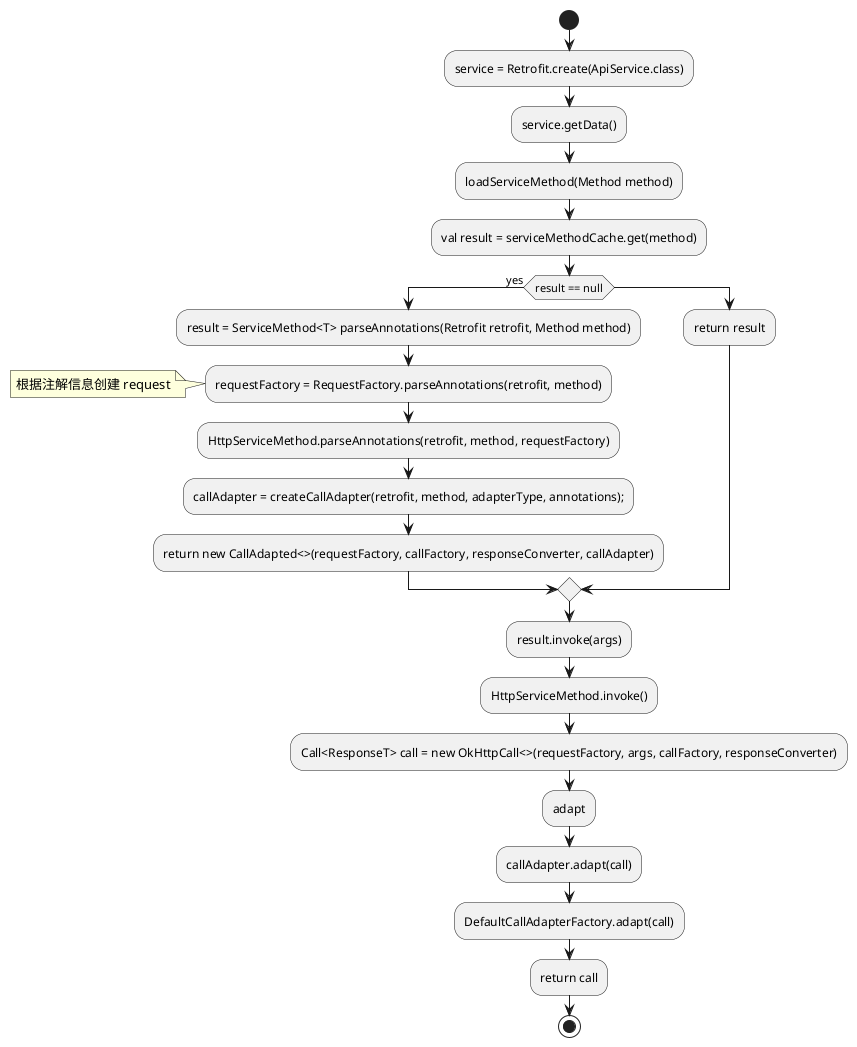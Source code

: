 @startuml
'https://plantuml.com/activity-diagram-beta

start
:service = Retrofit.create(ApiService.class);
:service.getData();
:loadServiceMethod(Method method);
:val result = serviceMethodCache.get(method);
if (result == null) then (yes)
    :result = ServiceMethod<T> parseAnnotations(Retrofit retrofit, Method method);
    :requestFactory = RequestFactory.parseAnnotations(retrofit, method);
    note left: 根据注解信息创建 request
    :HttpServiceMethod.parseAnnotations(retrofit, method, requestFactory);
    :callAdapter = createCallAdapter(retrofit, method, adapterType, annotations);;
    :return new CallAdapted<>(requestFactory, callFactory, responseConverter, callAdapter);
else
    :return result;
endif
:result.invoke(args);
:HttpServiceMethod.invoke();
:Call<ResponseT> call = new OkHttpCall<>(requestFactory, args, callFactory, responseConverter);
:adapt;
:callAdapter.adapt(call);
:DefaultCallAdapterFactory.adapt(call);
:return call;
stop

@enduml
